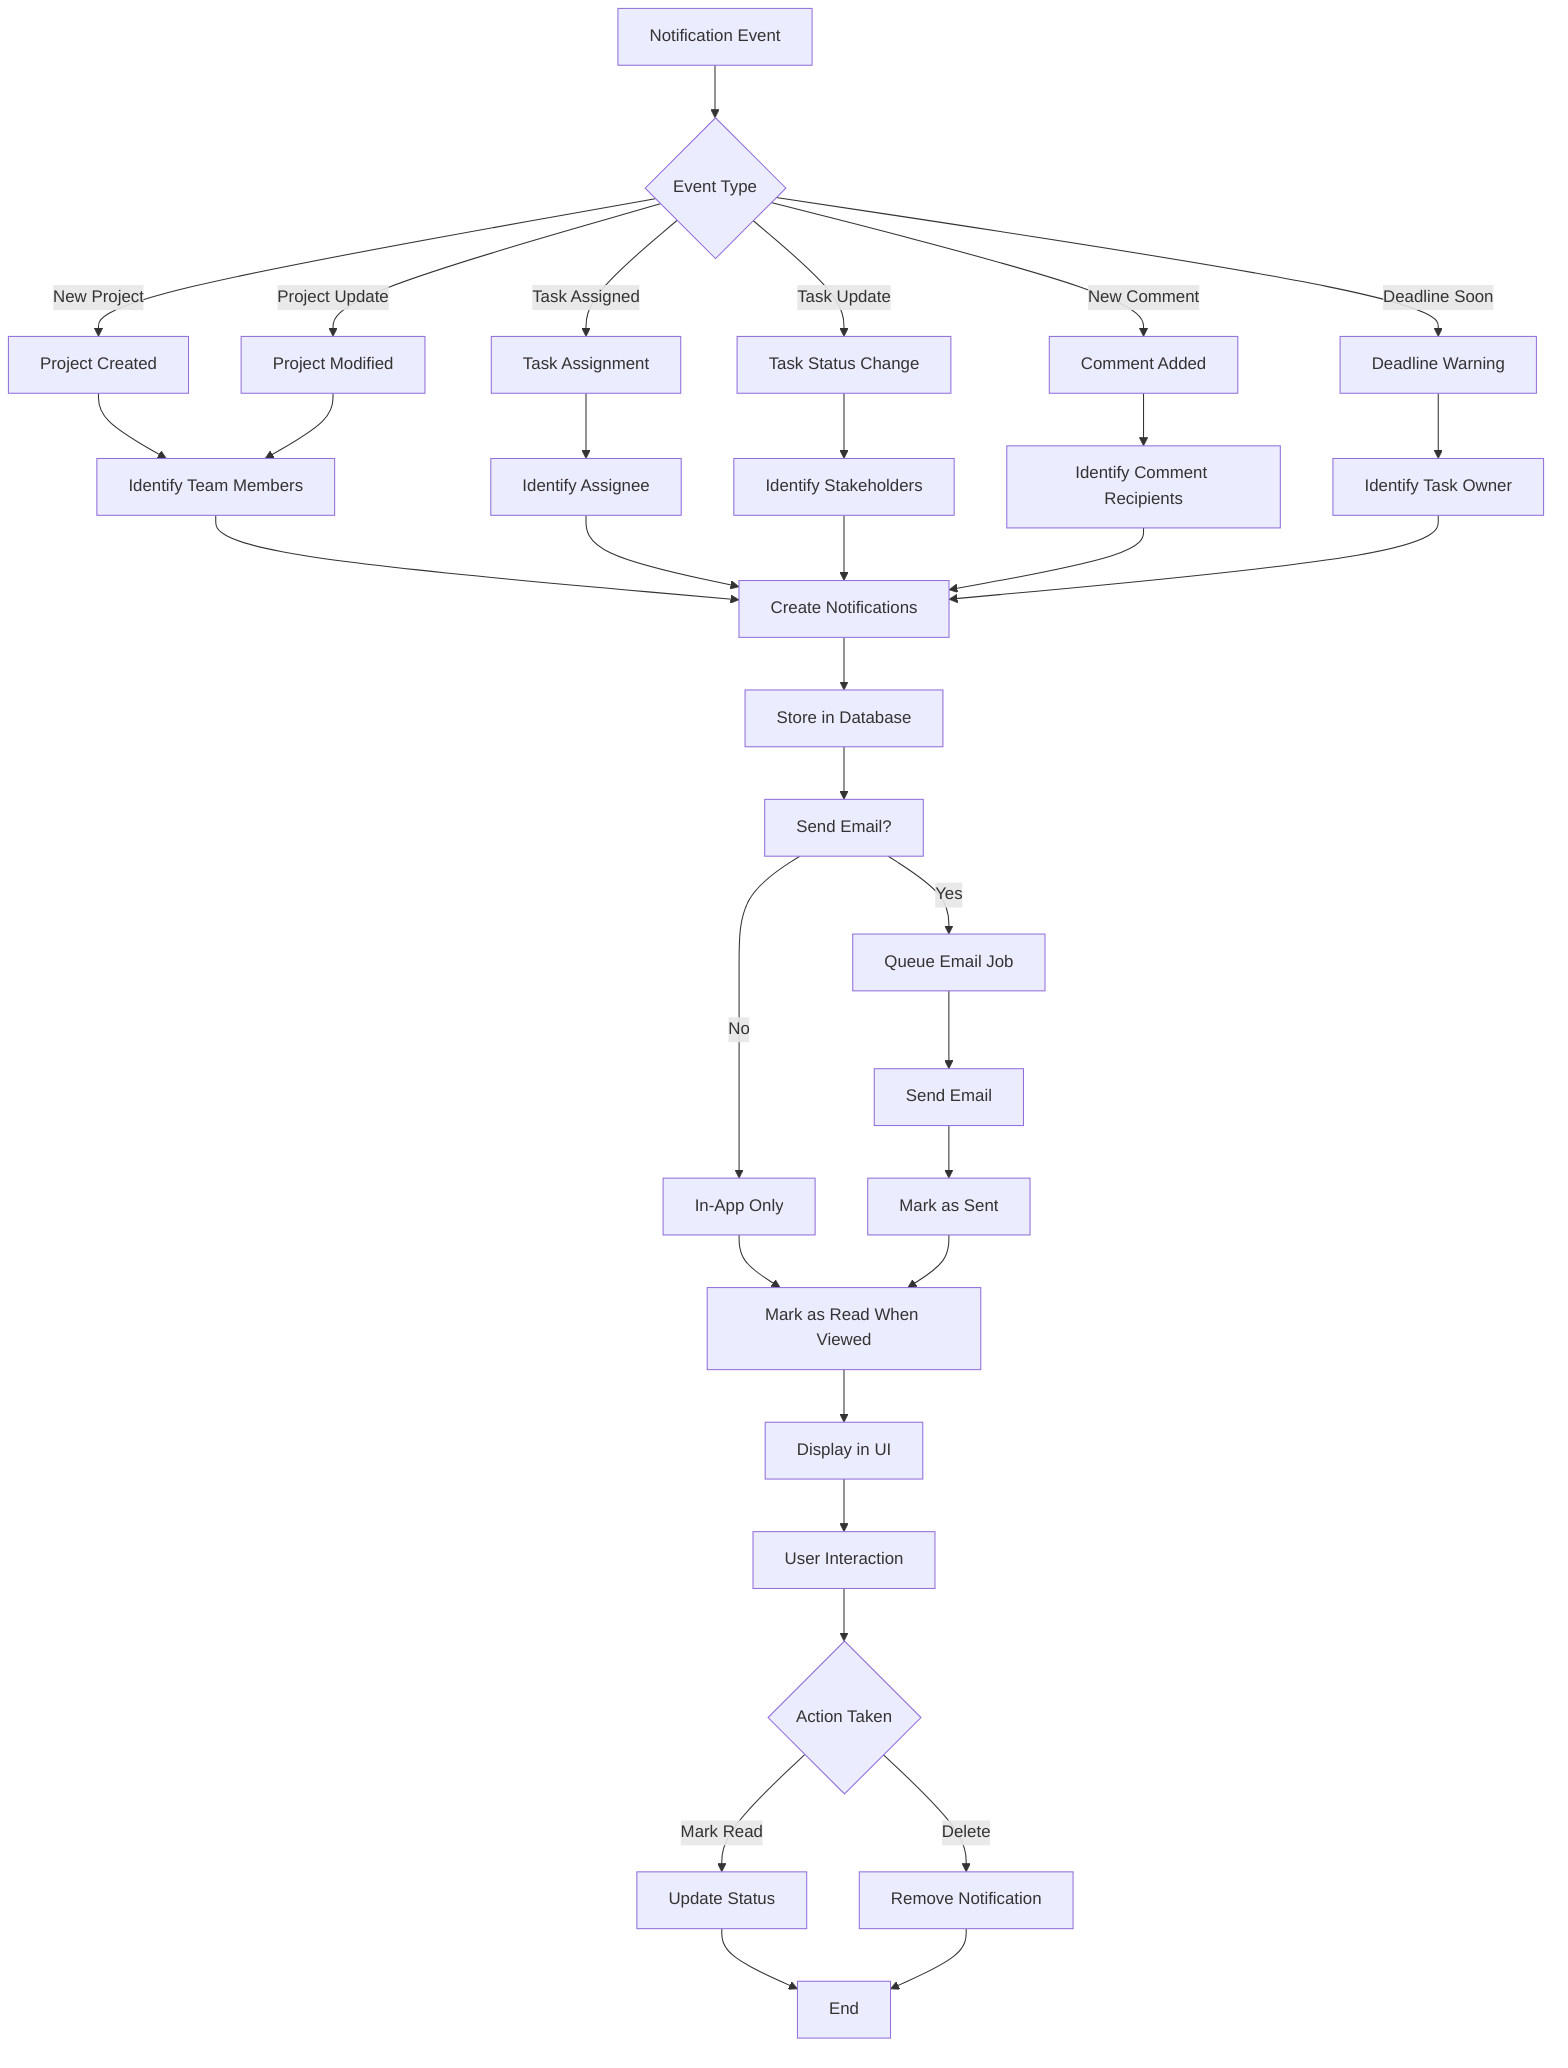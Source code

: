 graph TD
    A[Notification Event] --> B{Event Type}
    
    B -->|New Project| C[Project Created]
    B -->|Project Update| D[Project Modified]
    B -->|Task Assigned| E[Task Assignment]
    B -->|Task Update| F[Task Status Change]
    B -->|New Comment| G[Comment Added]
    B -->|Deadline Soon| H[Deadline Warning]
    
    C --> I[Identify Team Members]
    D --> I
    E --> J[Identify Assignee]
    F --> K[Identify Stakeholders]
    G --> L[Identify Comment Recipients]
    H --> M[Identify Task Owner]
    
    I --> N[Create Notifications]
    J --> N
    K --> N
    L --> N
    M --> N
    
    N --> O[Store in Database]
    O --> P[Send Email?]
    
    P -->|Yes| Q[Queue Email Job]
    P -->|No| R[In-App Only]
    
    Q --> S[Send Email]
    S --> T[Mark as Sent]
    
    R --> U[Mark as Read When Viewed]
    T --> U
    
    U --> V[Display in UI]
    V --> W[User Interaction]
    
    W --> X{Action Taken}
    X -->|Mark Read| Y[Update Status]
    X -->|Delete| Z[Remove Notification]
    
    Y --> AA[End]
    Z --> AA